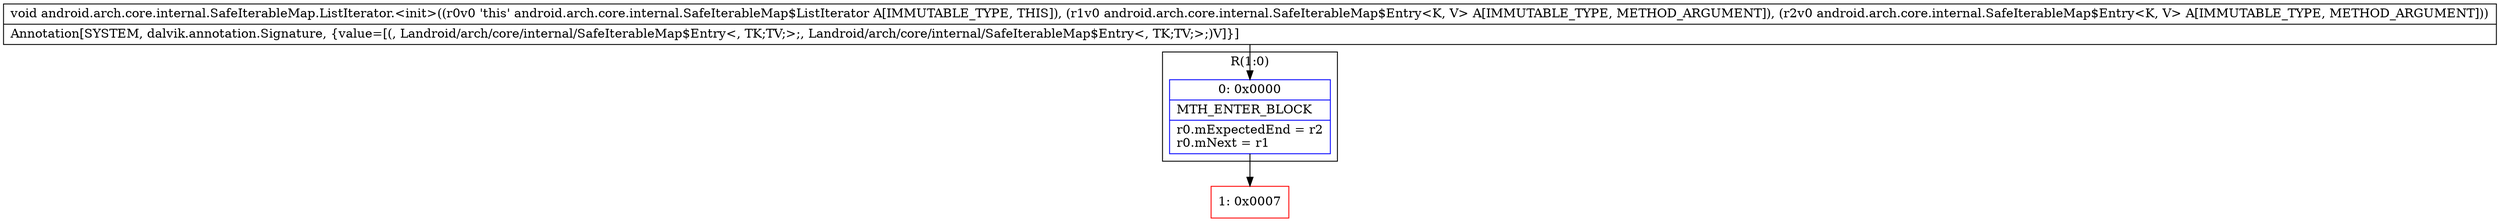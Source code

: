 digraph "CFG forandroid.arch.core.internal.SafeIterableMap.ListIterator.\<init\>(Landroid\/arch\/core\/internal\/SafeIterableMap$Entry;Landroid\/arch\/core\/internal\/SafeIterableMap$Entry;)V" {
subgraph cluster_Region_1222930901 {
label = "R(1:0)";
node [shape=record,color=blue];
Node_0 [shape=record,label="{0\:\ 0x0000|MTH_ENTER_BLOCK\l|r0.mExpectedEnd = r2\lr0.mNext = r1\l}"];
}
Node_1 [shape=record,color=red,label="{1\:\ 0x0007}"];
MethodNode[shape=record,label="{void android.arch.core.internal.SafeIterableMap.ListIterator.\<init\>((r0v0 'this' android.arch.core.internal.SafeIterableMap$ListIterator A[IMMUTABLE_TYPE, THIS]), (r1v0 android.arch.core.internal.SafeIterableMap$Entry\<K, V\> A[IMMUTABLE_TYPE, METHOD_ARGUMENT]), (r2v0 android.arch.core.internal.SafeIterableMap$Entry\<K, V\> A[IMMUTABLE_TYPE, METHOD_ARGUMENT]))  | Annotation[SYSTEM, dalvik.annotation.Signature, \{value=[(, Landroid\/arch\/core\/internal\/SafeIterableMap$Entry\<, TK;TV;\>;, Landroid\/arch\/core\/internal\/SafeIterableMap$Entry\<, TK;TV;\>;)V]\}]\l}"];
MethodNode -> Node_0;
Node_0 -> Node_1;
}

